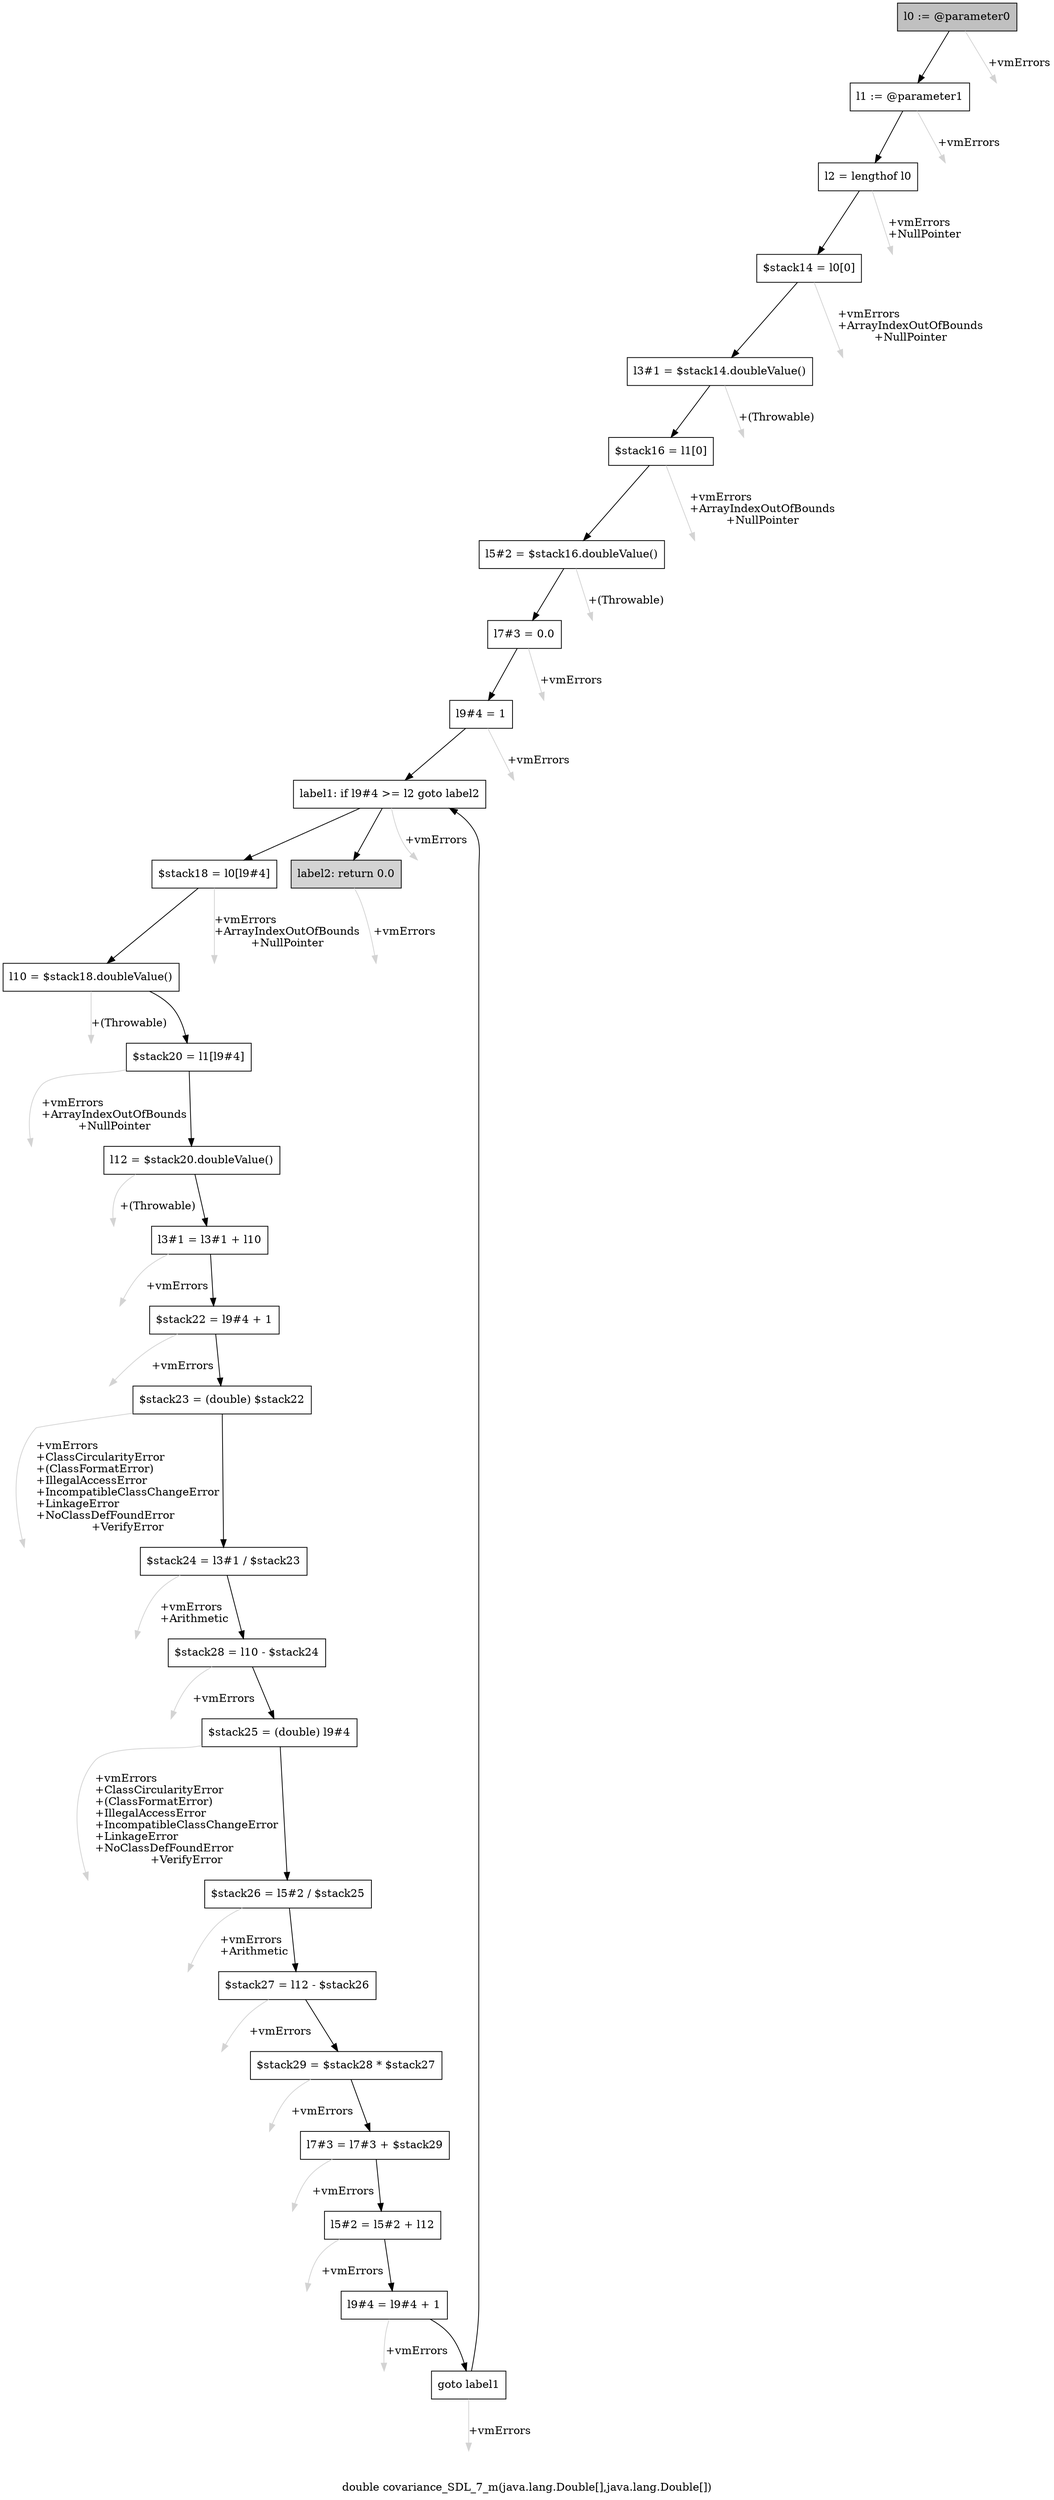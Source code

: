 digraph "double covariance_SDL_7_m(java.lang.Double[],java.lang.Double[])" {
    label="double covariance_SDL_7_m(java.lang.Double[],java.lang.Double[])";
    node [shape=box];
    "0" [style=filled,fillcolor=gray,label="l0 := @parameter0",];
    "1" [label="l1 := @parameter1",];
    "0"->"1" [color=black,];
    "28" [style=invis,label="Esc",];
    "0"->"28" [color=lightgray,label="\l+vmErrors",];
    "2" [label="l2 = lengthof l0",];
    "1"->"2" [color=black,];
    "29" [style=invis,label="Esc",];
    "1"->"29" [color=lightgray,label="\l+vmErrors",];
    "3" [label="$stack14 = l0[0]",];
    "2"->"3" [color=black,];
    "30" [style=invis,label="Esc",];
    "2"->"30" [color=lightgray,label="\l+vmErrors\l+NullPointer",];
    "4" [label="l3#1 = $stack14.doubleValue()",];
    "3"->"4" [color=black,];
    "31" [style=invis,label="Esc",];
    "3"->"31" [color=lightgray,label="\l+vmErrors\l+ArrayIndexOutOfBounds\l+NullPointer",];
    "5" [label="$stack16 = l1[0]",];
    "4"->"5" [color=black,];
    "32" [style=invis,label="Esc",];
    "4"->"32" [color=lightgray,label="\l+(Throwable)",];
    "6" [label="l5#2 = $stack16.doubleValue()",];
    "5"->"6" [color=black,];
    "33" [style=invis,label="Esc",];
    "5"->"33" [color=lightgray,label="\l+vmErrors\l+ArrayIndexOutOfBounds\l+NullPointer",];
    "7" [label="l7#3 = 0.0",];
    "6"->"7" [color=black,];
    "34" [style=invis,label="Esc",];
    "6"->"34" [color=lightgray,label="\l+(Throwable)",];
    "8" [label="l9#4 = 1",];
    "7"->"8" [color=black,];
    "35" [style=invis,label="Esc",];
    "7"->"35" [color=lightgray,label="\l+vmErrors",];
    "9" [label="label1: if l9#4 >= l2 goto label2",];
    "8"->"9" [color=black,];
    "36" [style=invis,label="Esc",];
    "8"->"36" [color=lightgray,label="\l+vmErrors",];
    "10" [label="$stack18 = l0[l9#4]",];
    "9"->"10" [color=black,];
    "27" [style=filled,fillcolor=lightgray,label="label2: return 0.0",];
    "9"->"27" [color=black,];
    "37" [style=invis,label="Esc",];
    "9"->"37" [color=lightgray,label="\l+vmErrors",];
    "11" [label="l10 = $stack18.doubleValue()",];
    "10"->"11" [color=black,];
    "38" [style=invis,label="Esc",];
    "10"->"38" [color=lightgray,label="\l+vmErrors\l+ArrayIndexOutOfBounds\l+NullPointer",];
    "12" [label="$stack20 = l1[l9#4]",];
    "11"->"12" [color=black,];
    "39" [style=invis,label="Esc",];
    "11"->"39" [color=lightgray,label="\l+(Throwable)",];
    "13" [label="l12 = $stack20.doubleValue()",];
    "12"->"13" [color=black,];
    "40" [style=invis,label="Esc",];
    "12"->"40" [color=lightgray,label="\l+vmErrors\l+ArrayIndexOutOfBounds\l+NullPointer",];
    "14" [label="l3#1 = l3#1 + l10",];
    "13"->"14" [color=black,];
    "41" [style=invis,label="Esc",];
    "13"->"41" [color=lightgray,label="\l+(Throwable)",];
    "15" [label="$stack22 = l9#4 + 1",];
    "14"->"15" [color=black,];
    "42" [style=invis,label="Esc",];
    "14"->"42" [color=lightgray,label="\l+vmErrors",];
    "16" [label="$stack23 = (double) $stack22",];
    "15"->"16" [color=black,];
    "43" [style=invis,label="Esc",];
    "15"->"43" [color=lightgray,label="\l+vmErrors",];
    "17" [label="$stack24 = l3#1 / $stack23",];
    "16"->"17" [color=black,];
    "44" [style=invis,label="Esc",];
    "16"->"44" [color=lightgray,label="\l+vmErrors\l+ClassCircularityError\l+(ClassFormatError)\l+IllegalAccessError\l+IncompatibleClassChangeError\l+LinkageError\l+NoClassDefFoundError\l+VerifyError",];
    "18" [label="$stack28 = l10 - $stack24",];
    "17"->"18" [color=black,];
    "45" [style=invis,label="Esc",];
    "17"->"45" [color=lightgray,label="\l+vmErrors\l+Arithmetic",];
    "19" [label="$stack25 = (double) l9#4",];
    "18"->"19" [color=black,];
    "46" [style=invis,label="Esc",];
    "18"->"46" [color=lightgray,label="\l+vmErrors",];
    "20" [label="$stack26 = l5#2 / $stack25",];
    "19"->"20" [color=black,];
    "47" [style=invis,label="Esc",];
    "19"->"47" [color=lightgray,label="\l+vmErrors\l+ClassCircularityError\l+(ClassFormatError)\l+IllegalAccessError\l+IncompatibleClassChangeError\l+LinkageError\l+NoClassDefFoundError\l+VerifyError",];
    "21" [label="$stack27 = l12 - $stack26",];
    "20"->"21" [color=black,];
    "48" [style=invis,label="Esc",];
    "20"->"48" [color=lightgray,label="\l+vmErrors\l+Arithmetic",];
    "22" [label="$stack29 = $stack28 * $stack27",];
    "21"->"22" [color=black,];
    "49" [style=invis,label="Esc",];
    "21"->"49" [color=lightgray,label="\l+vmErrors",];
    "23" [label="l7#3 = l7#3 + $stack29",];
    "22"->"23" [color=black,];
    "50" [style=invis,label="Esc",];
    "22"->"50" [color=lightgray,label="\l+vmErrors",];
    "24" [label="l5#2 = l5#2 + l12",];
    "23"->"24" [color=black,];
    "51" [style=invis,label="Esc",];
    "23"->"51" [color=lightgray,label="\l+vmErrors",];
    "25" [label="l9#4 = l9#4 + 1",];
    "24"->"25" [color=black,];
    "52" [style=invis,label="Esc",];
    "24"->"52" [color=lightgray,label="\l+vmErrors",];
    "26" [label="goto label1",];
    "25"->"26" [color=black,];
    "53" [style=invis,label="Esc",];
    "25"->"53" [color=lightgray,label="\l+vmErrors",];
    "26"->"9" [color=black,];
    "54" [style=invis,label="Esc",];
    "26"->"54" [color=lightgray,label="\l+vmErrors",];
    "55" [style=invis,label="Esc",];
    "27"->"55" [color=lightgray,label="\l+vmErrors",];
}
